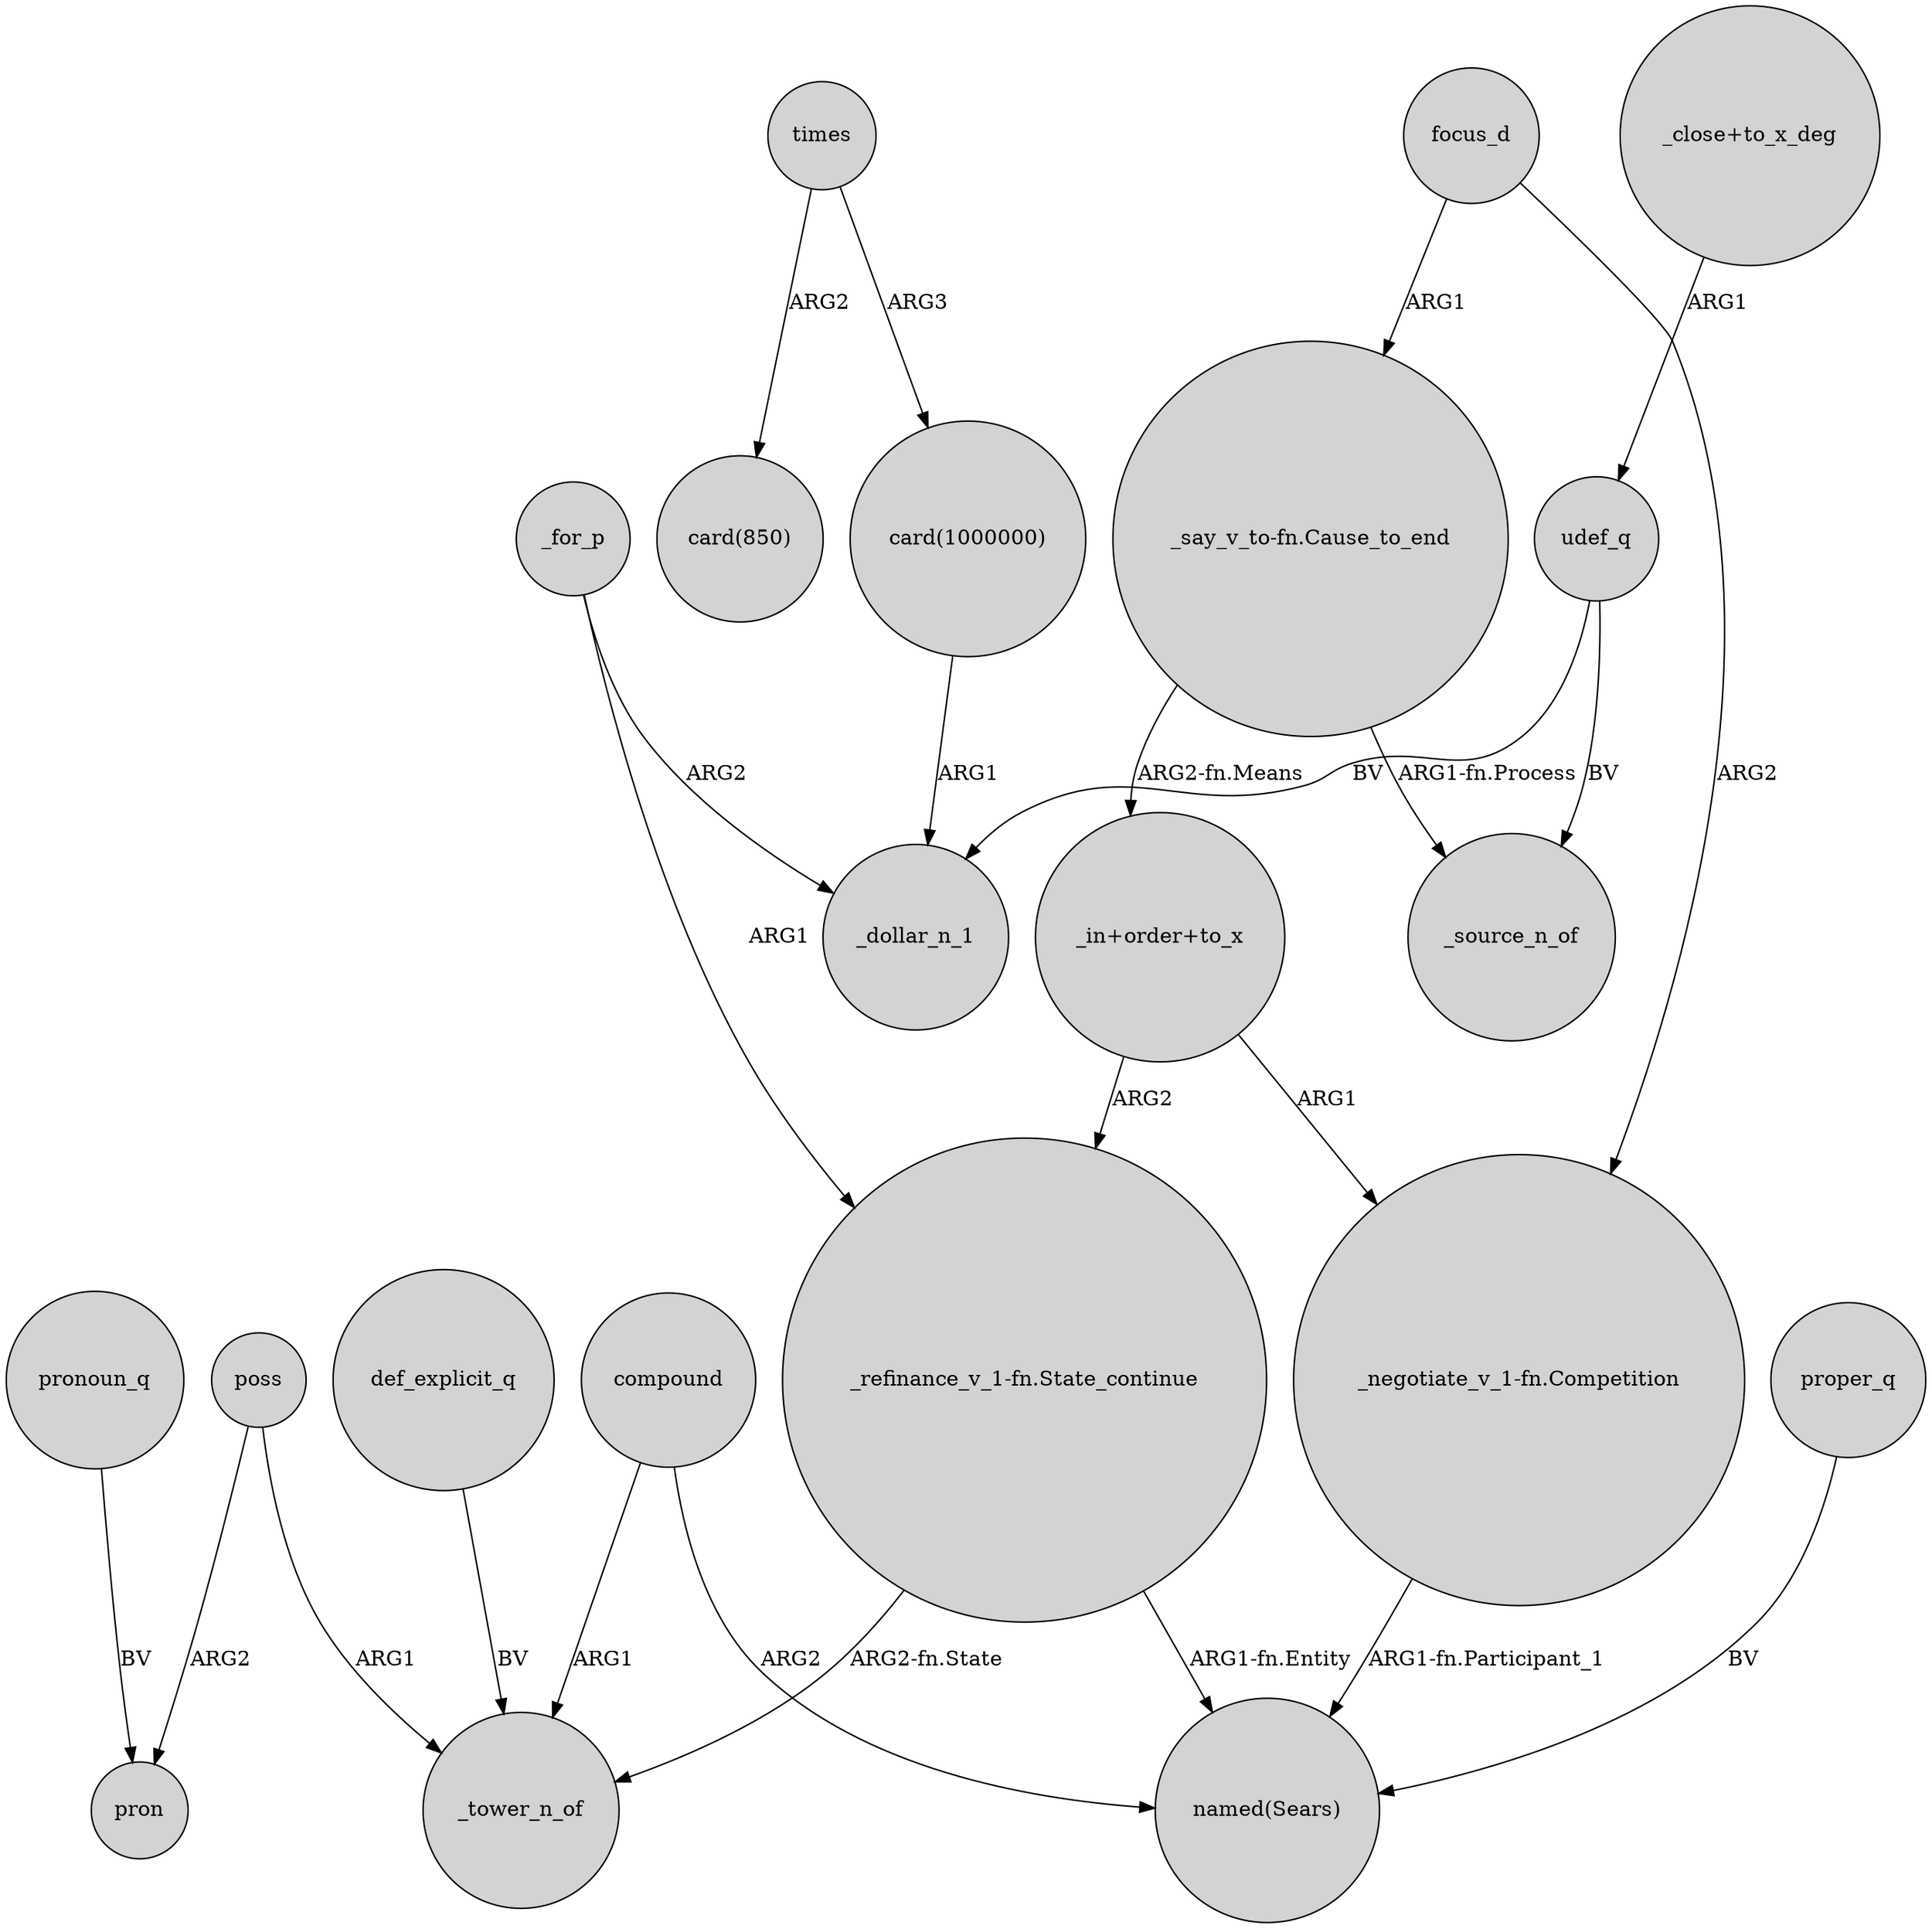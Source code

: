 digraph {
	node [shape=circle style=filled]
	times -> "card(850)" [label=ARG2]
	focus_d -> "_say_v_to-fn.Cause_to_end" [label=ARG1]
	udef_q -> _source_n_of [label=BV]
	"_in+order+to_x" -> "_refinance_v_1-fn.State_continue" [label=ARG2]
	times -> "card(1000000)" [label=ARG3]
	def_explicit_q -> _tower_n_of [label=BV]
	"_refinance_v_1-fn.State_continue" -> _tower_n_of [label="ARG2-fn.State"]
	"_say_v_to-fn.Cause_to_end" -> "_in+order+to_x" [label="ARG2-fn.Means"]
	pronoun_q -> pron [label=BV]
	proper_q -> "named(Sears)" [label=BV]
	poss -> pron [label=ARG2]
	"_in+order+to_x" -> "_negotiate_v_1-fn.Competition" [label=ARG1]
	compound -> _tower_n_of [label=ARG1]
	_for_p -> _dollar_n_1 [label=ARG2]
	udef_q -> _dollar_n_1 [label=BV]
	compound -> "named(Sears)" [label=ARG2]
	"card(1000000)" -> _dollar_n_1 [label=ARG1]
	_for_p -> "_refinance_v_1-fn.State_continue" [label=ARG1]
	"_say_v_to-fn.Cause_to_end" -> _source_n_of [label="ARG1-fn.Process"]
	"_refinance_v_1-fn.State_continue" -> "named(Sears)" [label="ARG1-fn.Entity"]
	focus_d -> "_negotiate_v_1-fn.Competition" [label=ARG2]
	poss -> _tower_n_of [label=ARG1]
	"_negotiate_v_1-fn.Competition" -> "named(Sears)" [label="ARG1-fn.Participant_1"]
	"_close+to_x_deg" -> udef_q [label=ARG1]
}
